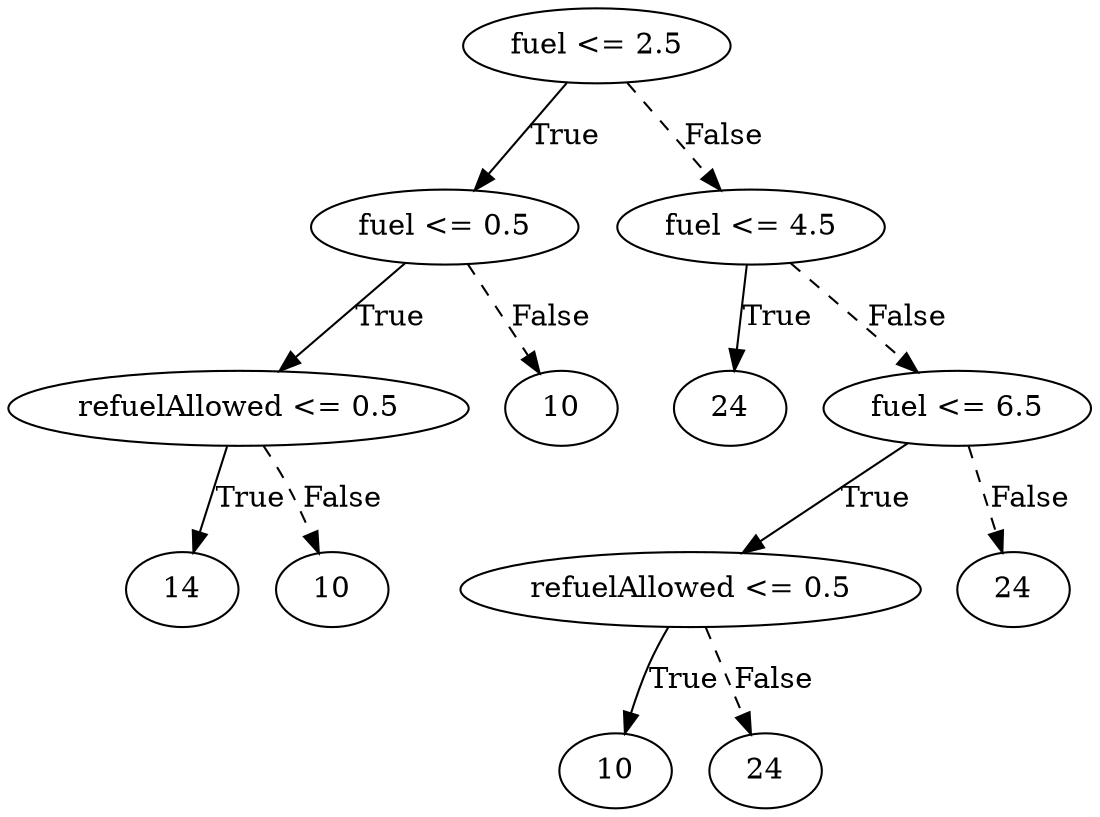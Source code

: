 digraph {
0 [label="fuel <= 2.5"];
1 [label="fuel <= 0.5"];
2 [label="refuelAllowed <= 0.5"];
3 [label="14"];
2 -> 3 [label="True"];
4 [label="10"];
2 -> 4 [style="dashed", label="False"];
1 -> 2 [label="True"];
5 [label="10"];
1 -> 5 [style="dashed", label="False"];
0 -> 1 [label="True"];
6 [label="fuel <= 4.5"];
7 [label="24"];
6 -> 7 [label="True"];
8 [label="fuel <= 6.5"];
9 [label="refuelAllowed <= 0.5"];
10 [label="10"];
9 -> 10 [label="True"];
11 [label="24"];
9 -> 11 [style="dashed", label="False"];
8 -> 9 [label="True"];
12 [label="24"];
8 -> 12 [style="dashed", label="False"];
6 -> 8 [style="dashed", label="False"];
0 -> 6 [style="dashed", label="False"];

}